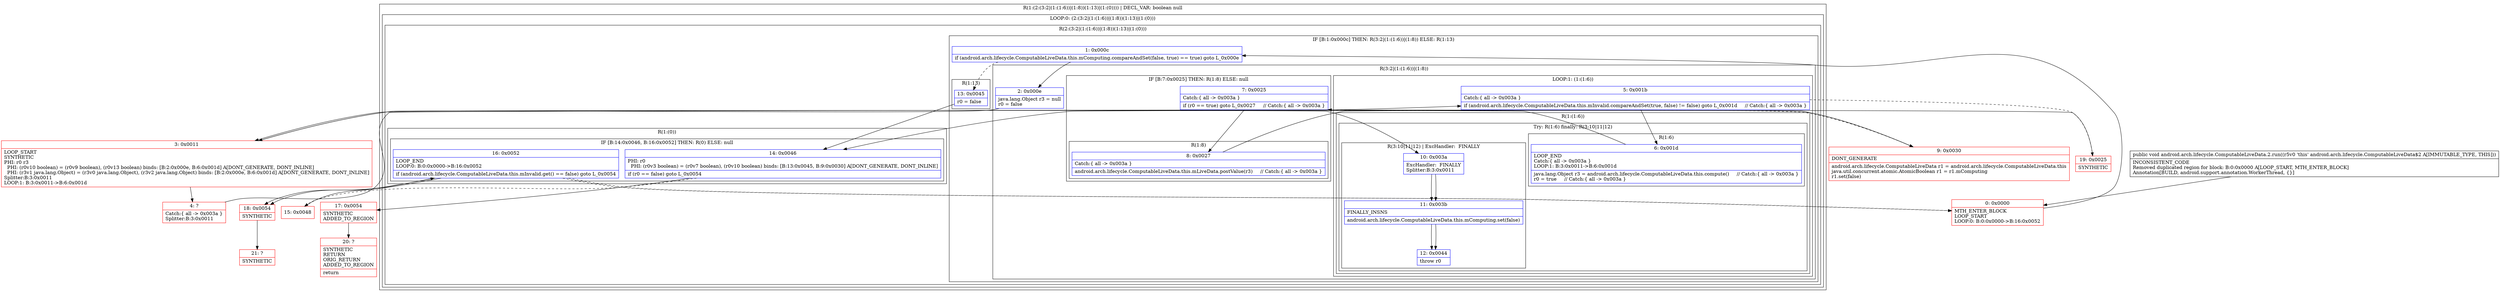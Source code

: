 digraph "CFG forandroid.arch.lifecycle.ComputableLiveData.2.run()V" {
subgraph cluster_Region_924046719 {
label = "R(1:(2:(3:2|(1:(1:6))|(1:8))(1:13)|(1:(0)))) | DECL_VAR: boolean null\l";
node [shape=record,color=blue];
subgraph cluster_LoopRegion_2076704216 {
label = "LOOP:0: (2:(3:2|(1:(1:6))|(1:8))(1:13)|(1:(0)))";
node [shape=record,color=blue];
Node_16 [shape=record,label="{16\:\ 0x0052|LOOP_END\lLOOP:0: B:0:0x0000\-\>B:16:0x0052\l|if (android.arch.lifecycle.ComputableLiveData.this.mInvalid.get() == false) goto L_0x0054\l}"];
subgraph cluster_Region_1797061676 {
label = "R(2:(3:2|(1:(1:6))|(1:8))(1:13)|(1:(0)))";
node [shape=record,color=blue];
subgraph cluster_IfRegion_973443576 {
label = "IF [B:1:0x000c] THEN: R(3:2|(1:(1:6))|(1:8)) ELSE: R(1:13)";
node [shape=record,color=blue];
Node_1 [shape=record,label="{1\:\ 0x000c|if (android.arch.lifecycle.ComputableLiveData.this.mComputing.compareAndSet(false, true) == true) goto L_0x000e\l}"];
subgraph cluster_Region_516356055 {
label = "R(3:2|(1:(1:6))|(1:8))";
node [shape=record,color=blue];
Node_2 [shape=record,label="{2\:\ 0x000e|java.lang.Object r3 = null\lr0 = false\l}"];
subgraph cluster_LoopRegion_320078826 {
label = "LOOP:1: (1:(1:6))";
node [shape=record,color=blue];
Node_5 [shape=record,label="{5\:\ 0x001b|Catch:\{ all \-\> 0x003a \}\l|if (android.arch.lifecycle.ComputableLiveData.this.mInvalid.compareAndSet(true, false) != false) goto L_0x001d     \/\/ Catch:\{ all \-\> 0x003a \}\l}"];
subgraph cluster_Region_1467549037 {
label = "R(1:(1:6))";
node [shape=record,color=blue];
subgraph cluster_TryCatchRegion_1527283250 {
label = "Try: R(1:6) finally: R(3:10|11|12)";
node [shape=record,color=blue];
subgraph cluster_Region_1947670677 {
label = "R(1:6)";
node [shape=record,color=blue];
Node_6 [shape=record,label="{6\:\ 0x001d|LOOP_END\lCatch:\{ all \-\> 0x003a \}\lLOOP:1: B:3:0x0011\-\>B:6:0x001d\l|java.lang.Object r3 = android.arch.lifecycle.ComputableLiveData.this.compute()     \/\/ Catch:\{ all \-\> 0x003a \}\lr0 = true     \/\/ Catch:\{ all \-\> 0x003a \}\l}"];
}
subgraph cluster_Region_1301589754 {
label = "R(3:10|11|12) | ExcHandler:  FINALLY\l";
node [shape=record,color=blue];
Node_10 [shape=record,label="{10\:\ 0x003a|ExcHandler:  FINALLY\lSplitter:B:3:0x0011\l}"];
Node_11 [shape=record,label="{11\:\ 0x003b|FINALLY_INSNS\l|android.arch.lifecycle.ComputableLiveData.this.mComputing.set(false)\l}"];
Node_12 [shape=record,label="{12\:\ 0x0044|throw r0\l}"];
}
}
}
}
subgraph cluster_IfRegion_2125266929 {
label = "IF [B:7:0x0025] THEN: R(1:8) ELSE: null";
node [shape=record,color=blue];
Node_7 [shape=record,label="{7\:\ 0x0025|Catch:\{ all \-\> 0x003a \}\l|if (r0 == true) goto L_0x0027     \/\/ Catch:\{ all \-\> 0x003a \}\l}"];
subgraph cluster_Region_1360183014 {
label = "R(1:8)";
node [shape=record,color=blue];
Node_8 [shape=record,label="{8\:\ 0x0027|Catch:\{ all \-\> 0x003a \}\l|android.arch.lifecycle.ComputableLiveData.this.mLiveData.postValue(r3)     \/\/ Catch:\{ all \-\> 0x003a \}\l}"];
}
}
}
subgraph cluster_Region_349230273 {
label = "R(1:13)";
node [shape=record,color=blue];
Node_13 [shape=record,label="{13\:\ 0x0045|r0 = false\l}"];
}
}
subgraph cluster_Region_1642188580 {
label = "R(1:(0))";
node [shape=record,color=blue];
subgraph cluster_IfRegion_2030097604 {
label = "IF [B:14:0x0046, B:16:0x0052] THEN: R(0) ELSE: null";
node [shape=record,color=blue];
Node_14 [shape=record,label="{14\:\ 0x0046|PHI: r0 \l  PHI: (r0v3 boolean) = (r0v7 boolean), (r0v10 boolean) binds: [B:13:0x0045, B:9:0x0030] A[DONT_GENERATE, DONT_INLINE]\l|if (r0 == false) goto L_0x0054\l}"];
Node_16 [shape=record,label="{16\:\ 0x0052|LOOP_END\lLOOP:0: B:0:0x0000\-\>B:16:0x0052\l|if (android.arch.lifecycle.ComputableLiveData.this.mInvalid.get() == false) goto L_0x0054\l}"];
subgraph cluster_Region_285951584 {
label = "R(0)";
node [shape=record,color=blue];
}
}
}
}
}
}
subgraph cluster_Region_1301589754 {
label = "R(3:10|11|12) | ExcHandler:  FINALLY\l";
node [shape=record,color=blue];
Node_10 [shape=record,label="{10\:\ 0x003a|ExcHandler:  FINALLY\lSplitter:B:3:0x0011\l}"];
Node_11 [shape=record,label="{11\:\ 0x003b|FINALLY_INSNS\l|android.arch.lifecycle.ComputableLiveData.this.mComputing.set(false)\l}"];
Node_12 [shape=record,label="{12\:\ 0x0044|throw r0\l}"];
}
Node_0 [shape=record,color=red,label="{0\:\ 0x0000|MTH_ENTER_BLOCK\lLOOP_START\lLOOP:0: B:0:0x0000\-\>B:16:0x0052\l}"];
Node_3 [shape=record,color=red,label="{3\:\ 0x0011|LOOP_START\lSYNTHETIC\lPHI: r0 r3 \l  PHI: (r0v10 boolean) = (r0v9 boolean), (r0v13 boolean) binds: [B:2:0x000e, B:6:0x001d] A[DONT_GENERATE, DONT_INLINE]\l  PHI: (r3v1 java.lang.Object) = (r3v0 java.lang.Object), (r3v2 java.lang.Object) binds: [B:2:0x000e, B:6:0x001d] A[DONT_GENERATE, DONT_INLINE]\lSplitter:B:3:0x0011\lLOOP:1: B:3:0x0011\-\>B:6:0x001d\l}"];
Node_4 [shape=record,color=red,label="{4\:\ ?|Catch:\{ all \-\> 0x003a \}\lSplitter:B:3:0x0011\l}"];
Node_9 [shape=record,color=red,label="{9\:\ 0x0030|DONT_GENERATE\l|android.arch.lifecycle.ComputableLiveData r1 = android.arch.lifecycle.ComputableLiveData.this\ljava.util.concurrent.atomic.AtomicBoolean r1 = r1.mComputing\lr1.set(false)\l}"];
Node_15 [shape=record,color=red,label="{15\:\ 0x0048}"];
Node_17 [shape=record,color=red,label="{17\:\ 0x0054|SYNTHETIC\lADDED_TO_REGION\l}"];
Node_18 [shape=record,color=red,label="{18\:\ 0x0054|SYNTHETIC\l}"];
Node_19 [shape=record,color=red,label="{19\:\ 0x0025|SYNTHETIC\l}"];
Node_20 [shape=record,color=red,label="{20\:\ ?|SYNTHETIC\lRETURN\lORIG_RETURN\lADDED_TO_REGION\l|return\l}"];
Node_21 [shape=record,color=red,label="{21\:\ ?|SYNTHETIC\l}"];
MethodNode[shape=record,label="{public void android.arch.lifecycle.ComputableLiveData.2.run((r5v0 'this' android.arch.lifecycle.ComputableLiveData$2 A[IMMUTABLE_TYPE, THIS]))  | INCONSISTENT_CODE\lRemoved duplicated region for block: B:0:0x0000 A[LOOP_START, MTH_ENTER_BLOCK]\lAnnotation[BUILD, android.support.annotation.WorkerThread, \{\}]\l}"];
MethodNode -> Node_0;
Node_16 -> Node_0[style=dashed];
Node_16 -> Node_18;
Node_1 -> Node_2;
Node_1 -> Node_13[style=dashed];
Node_2 -> Node_3;
Node_5 -> Node_6;
Node_5 -> Node_19[style=dashed];
Node_6 -> Node_3;
Node_10 -> Node_11;
Node_11 -> Node_12;
Node_7 -> Node_8;
Node_7 -> Node_9[style=dashed];
Node_8 -> Node_9;
Node_13 -> Node_14;
Node_14 -> Node_15[style=dashed];
Node_14 -> Node_17;
Node_16 -> Node_0[style=dashed];
Node_16 -> Node_18;
Node_10 -> Node_11;
Node_11 -> Node_12;
Node_0 -> Node_1;
Node_3 -> Node_4;
Node_3 -> Node_10;
Node_4 -> Node_5;
Node_9 -> Node_14;
Node_15 -> Node_16;
Node_17 -> Node_20;
Node_18 -> Node_21;
Node_19 -> Node_7;
}

